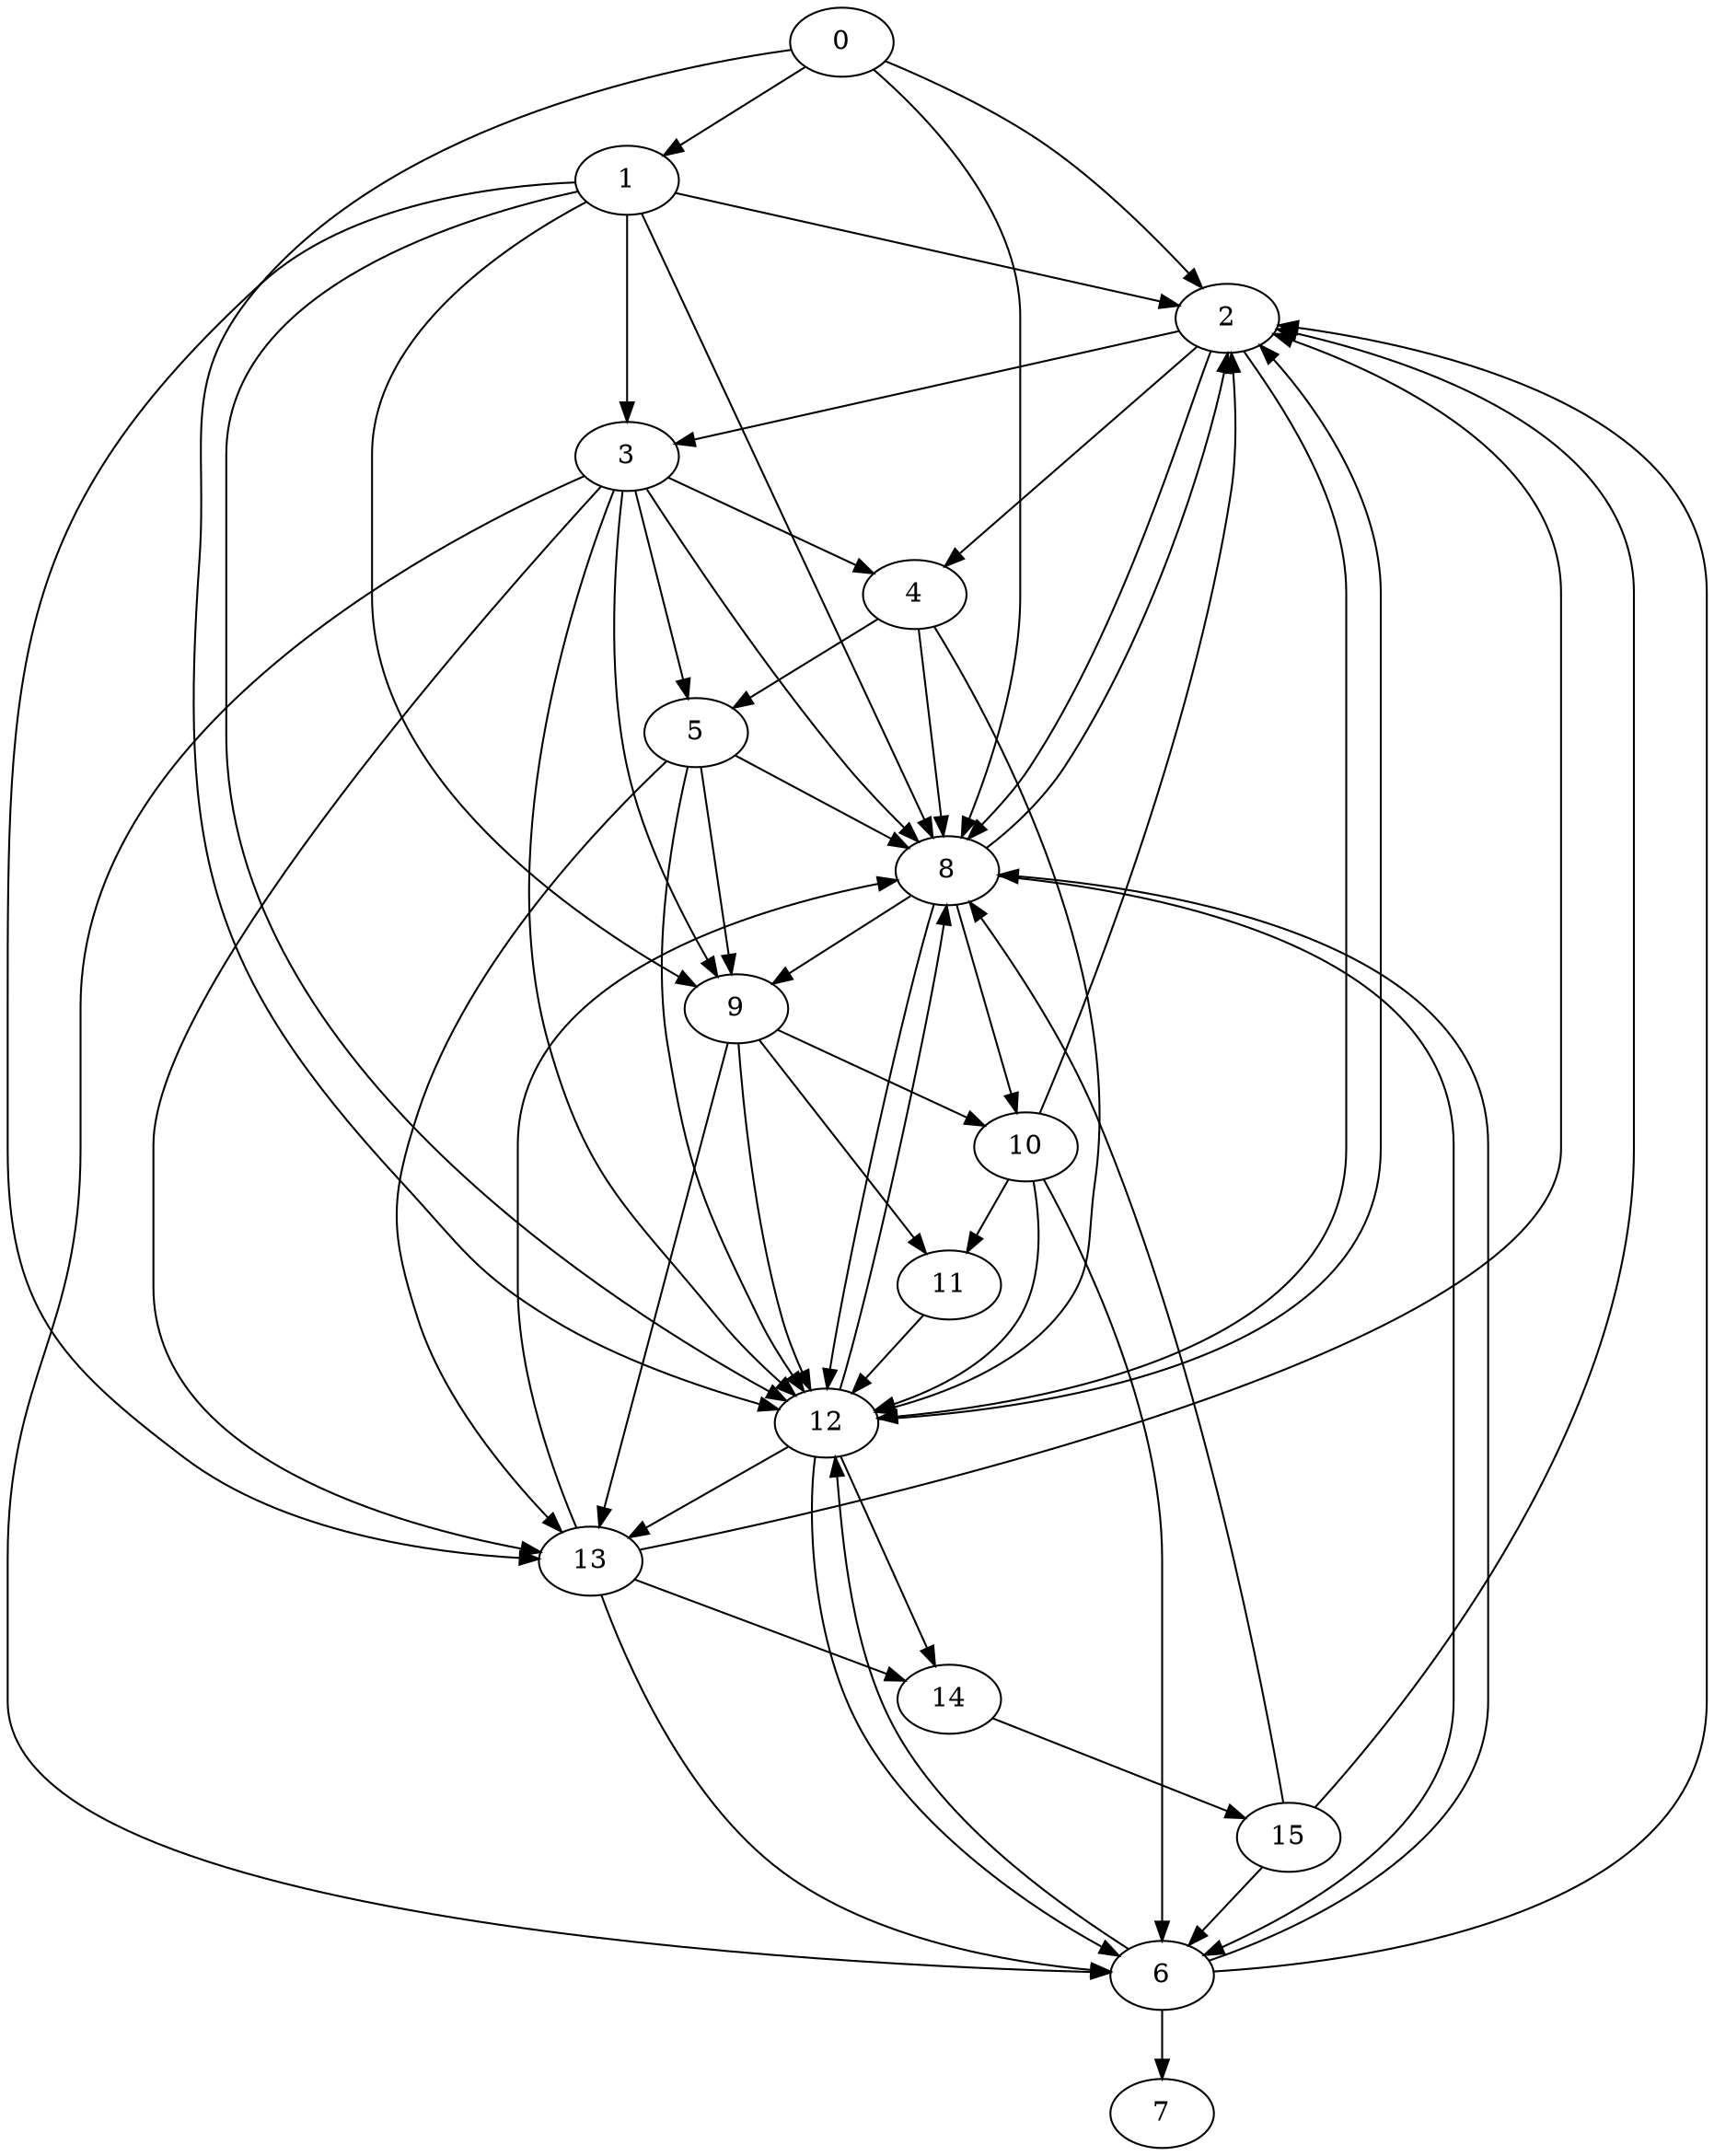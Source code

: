 digraph G {
0;
1;
2;
3;
4;
5;
6;
7;
8;
9;
10;
11;
12;
13;
14;
15;
0->1 ;
0->2 ;
0->8 ;
0->12 ;
1->2 ;
1->8 ;
1->12 ;
1->3 ;
1->9 ;
1->13 ;
2->3 ;
2->4 ;
2->8 ;
2->12 ;
3->4 ;
3->6 ;
3->8 ;
3->12 ;
3->5 ;
3->9 ;
3->13 ;
4->5 ;
4->8 ;
4->12 ;
5->8 ;
5->12 ;
5->9 ;
5->13 ;
6->7 ;
6->2 ;
6->8 ;
6->12 ;
8->9 ;
8->2 ;
8->6 ;
8->10 ;
8->12 ;
9->10 ;
9->12 ;
9->11 ;
9->13 ;
10->11 ;
10->2 ;
10->6 ;
10->12 ;
11->12 ;
12->13 ;
12->2 ;
12->6 ;
12->8 ;
12->14 ;
13->14 ;
13->2 ;
13->6 ;
13->8 ;
14->15 ;
15->2 ;
15->6 ;
15->8 ;
}
